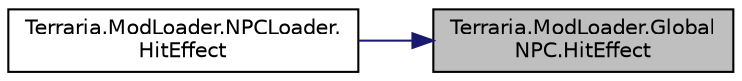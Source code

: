 digraph "Terraria.ModLoader.GlobalNPC.HitEffect"
{
 // LATEX_PDF_SIZE
  edge [fontname="Helvetica",fontsize="10",labelfontname="Helvetica",labelfontsize="10"];
  node [fontname="Helvetica",fontsize="10",shape=record];
  rankdir="RL";
  Node1 [label="Terraria.ModLoader.Global\lNPC.HitEffect",height=0.2,width=0.4,color="black", fillcolor="grey75", style="filled", fontcolor="black",tooltip="Allows you to make things happen whenever an NPC is hit, such as creating dust or gores...."];
  Node1 -> Node2 [dir="back",color="midnightblue",fontsize="10",style="solid",fontname="Helvetica"];
  Node2 [label="Terraria.ModLoader.NPCLoader.\lHitEffect",height=0.2,width=0.4,color="black", fillcolor="white", style="filled",URL="$class_terraria_1_1_mod_loader_1_1_n_p_c_loader.html#a1f87c81d569643d4b88d271ba22f3c5b",tooltip=" "];
}
